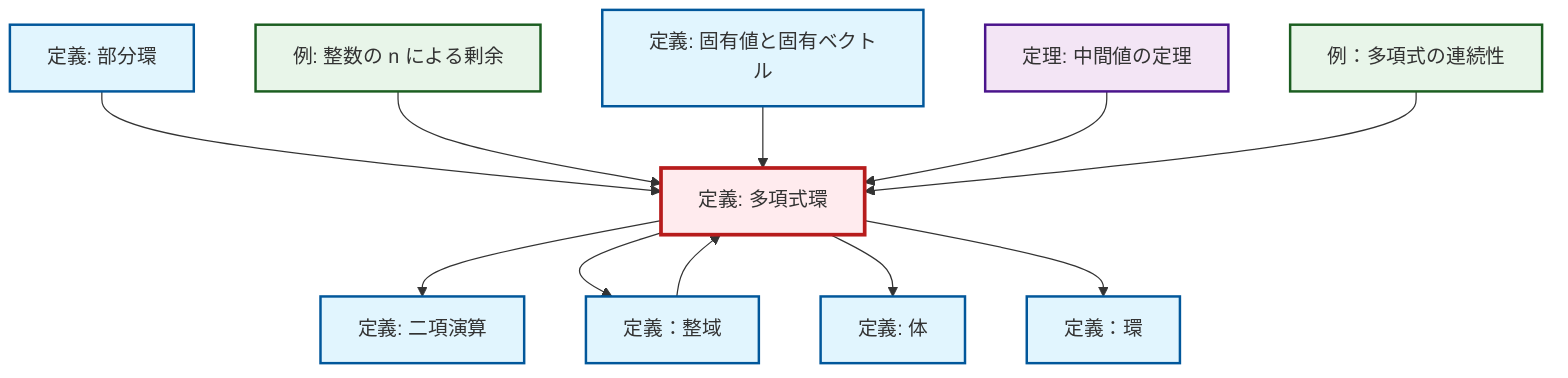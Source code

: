 graph TD
    classDef definition fill:#e1f5fe,stroke:#01579b,stroke-width:2px
    classDef theorem fill:#f3e5f5,stroke:#4a148c,stroke-width:2px
    classDef axiom fill:#fff3e0,stroke:#e65100,stroke-width:2px
    classDef example fill:#e8f5e9,stroke:#1b5e20,stroke-width:2px
    classDef current fill:#ffebee,stroke:#b71c1c,stroke-width:3px
    def-subring["定義: 部分環"]:::definition
    def-eigenvalue-eigenvector["定義: 固有値と固有ベクトル"]:::definition
    def-field["定義: 体"]:::definition
    ex-quotient-integers-mod-n["例: 整数の n による剰余"]:::example
    def-polynomial-ring["定義: 多項式環"]:::definition
    def-integral-domain["定義：整域"]:::definition
    ex-polynomial-continuity["例：多項式の連続性"]:::example
    def-binary-operation["定義: 二項演算"]:::definition
    thm-intermediate-value["定理: 中間値の定理"]:::theorem
    def-ring["定義：環"]:::definition
    def-polynomial-ring --> def-binary-operation
    def-subring --> def-polynomial-ring
    def-integral-domain --> def-polynomial-ring
    def-polynomial-ring --> def-integral-domain
    ex-quotient-integers-mod-n --> def-polynomial-ring
    def-polynomial-ring --> def-field
    def-eigenvalue-eigenvector --> def-polynomial-ring
    def-polynomial-ring --> def-ring
    thm-intermediate-value --> def-polynomial-ring
    ex-polynomial-continuity --> def-polynomial-ring
    class def-polynomial-ring current
